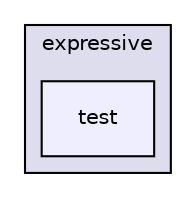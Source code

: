 digraph "quetzal/modules/expressive/test" {
  compound=true
  node [ fontsize="10", fontname="Helvetica"];
  edge [ labelfontsize="10", labelfontname="Helvetica"];
  subgraph clusterdir_db869d965372c8d4723c4516cb60a721 {
    graph [ bgcolor="#ddddee", pencolor="black", label="expressive" fontname="Helvetica", fontsize="10", URL="dir_db869d965372c8d4723c4516cb60a721.html"]
  dir_5440d39b7a5892e39ab18a77ab578eab [shape=box, label="test", style="filled", fillcolor="#eeeeff", pencolor="black", URL="dir_5440d39b7a5892e39ab18a77ab578eab.html"];
  }
}
